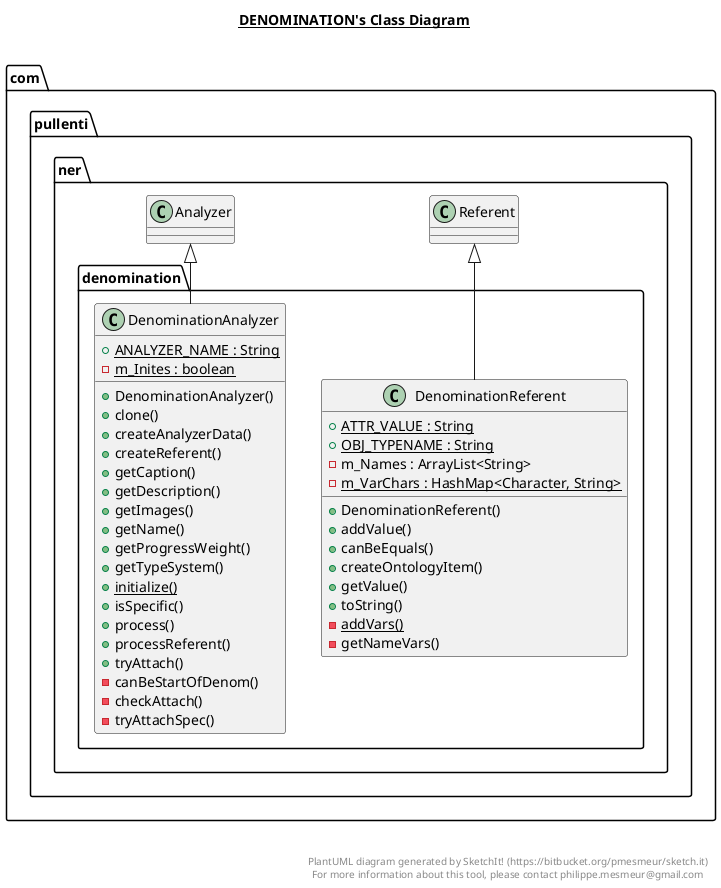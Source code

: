 @startuml

title __DENOMINATION's Class Diagram__\n

  namespace com.pullenti.ner {
    namespace denomination {
      class com.pullenti.ner.denomination.DenominationAnalyzer {
          {static} + ANALYZER_NAME : String
          {static} - m_Inites : boolean
          + DenominationAnalyzer()
          + clone()
          + createAnalyzerData()
          + createReferent()
          + getCaption()
          + getDescription()
          + getImages()
          + getName()
          + getProgressWeight()
          + getTypeSystem()
          {static} + initialize()
          + isSpecific()
          + process()
          + processReferent()
          + tryAttach()
          - canBeStartOfDenom()
          - checkAttach()
          - tryAttachSpec()
      }
    }
  }
  

  namespace com.pullenti.ner {
    namespace denomination {
      class com.pullenti.ner.denomination.DenominationReferent {
          {static} + ATTR_VALUE : String
          {static} + OBJ_TYPENAME : String
          - m_Names : ArrayList<String>
          {static} - m_VarChars : HashMap<Character, String>
          + DenominationReferent()
          + addValue()
          + canBeEquals()
          + createOntologyItem()
          + getValue()
          + toString()
          {static} - addVars()
          - getNameVars()
      }
    }
  }
  

  com.pullenti.ner.denomination.DenominationAnalyzer -up-|> com.pullenti.ner.Analyzer
  com.pullenti.ner.denomination.DenominationReferent -up-|> com.pullenti.ner.Referent


right footer


PlantUML diagram generated by SketchIt! (https://bitbucket.org/pmesmeur/sketch.it)
For more information about this tool, please contact philippe.mesmeur@gmail.com
endfooter

@enduml
